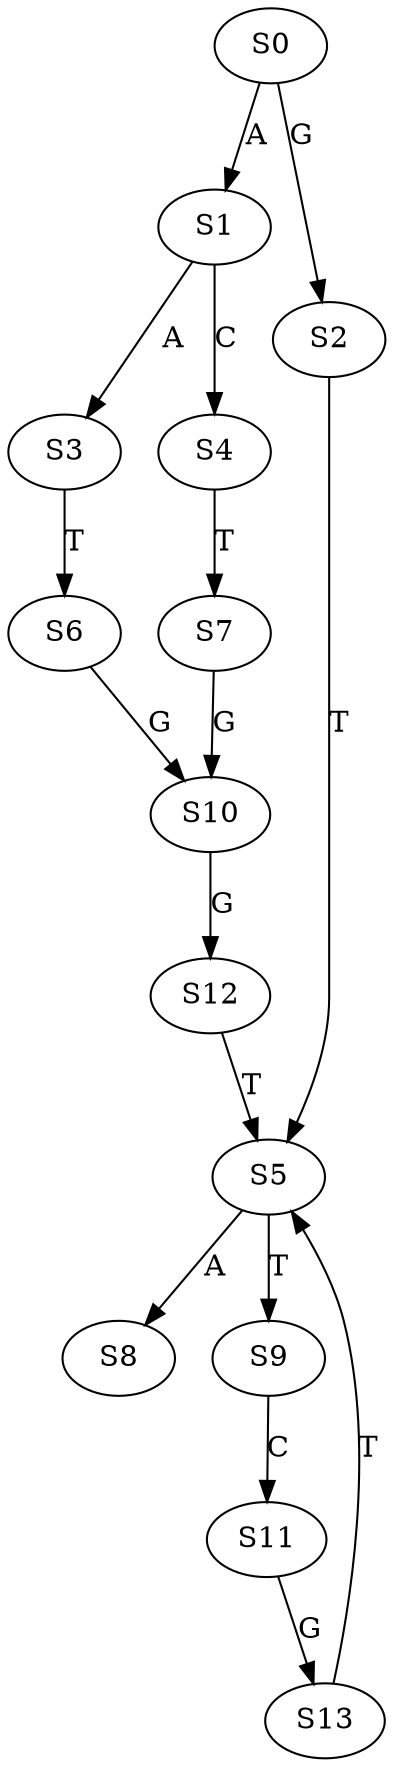 strict digraph  {
	S0 -> S1 [ label = A ];
	S0 -> S2 [ label = G ];
	S1 -> S3 [ label = A ];
	S1 -> S4 [ label = C ];
	S2 -> S5 [ label = T ];
	S3 -> S6 [ label = T ];
	S4 -> S7 [ label = T ];
	S5 -> S8 [ label = A ];
	S5 -> S9 [ label = T ];
	S6 -> S10 [ label = G ];
	S7 -> S10 [ label = G ];
	S9 -> S11 [ label = C ];
	S10 -> S12 [ label = G ];
	S11 -> S13 [ label = G ];
	S12 -> S5 [ label = T ];
	S13 -> S5 [ label = T ];
}
